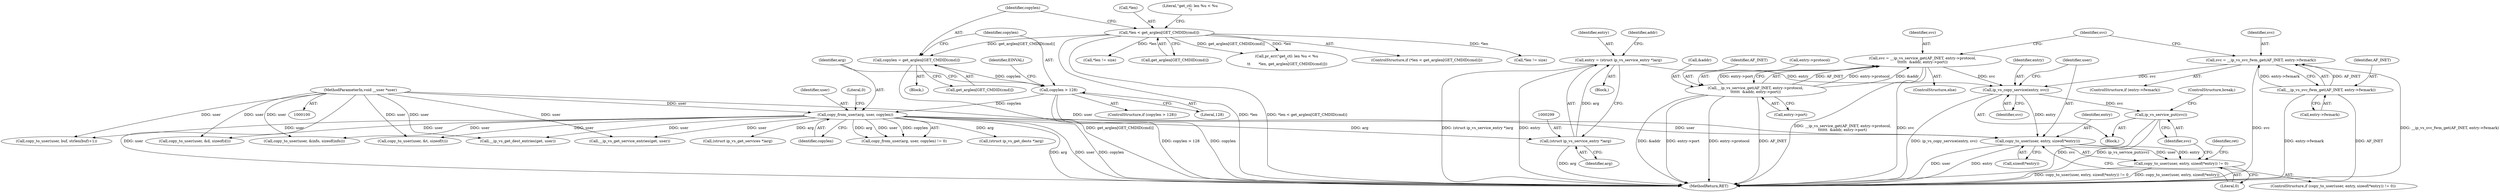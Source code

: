 digraph "0_linux_04bcef2a83f40c6db24222b27a52892cba39dffb@API" {
"1000335" [label="(Call,ip_vs_copy_service(entry, svc))"];
"1000296" [label="(Call,entry = (struct ip_vs_service_entry *)arg)"];
"1000298" [label="(Call,(struct ip_vs_service_entry *)arg)"];
"1000165" [label="(Call,copy_from_user(arg, user, copylen))"];
"1000103" [label="(MethodParameterIn,void __user *user)"];
"1000157" [label="(Call,copylen > 128)"];
"1000150" [label="(Call,copylen = get_arglen[GET_CMDID(cmd)])"];
"1000131" [label="(Call,*len < get_arglen[GET_CMDID(cmd)])"];
"1000312" [label="(Call,svc = __ip_vs_svc_fwm_get(AF_INET, entry->fwmark))"];
"1000314" [label="(Call,__ip_vs_svc_fwm_get(AF_INET, entry->fwmark))"];
"1000320" [label="(Call,svc = __ip_vs_service_get(AF_INET, entry->protocol,\n\t\t\t\t\t\t  &addr, entry->port))"];
"1000322" [label="(Call,__ip_vs_service_get(AF_INET, entry->protocol,\n\t\t\t\t\t\t  &addr, entry->port))"];
"1000340" [label="(Call,copy_to_user(user, entry, sizeof(*entry)))"];
"1000339" [label="(Call,copy_to_user(user, entry, sizeof(*entry)) != 0)"];
"1000351" [label="(Call,ip_vs_service_put(svc))"];
"1000297" [label="(Identifier,entry)"];
"1000334" [label="(Block,)"];
"1000365" [label="(Call,(struct ip_vs_get_dests *)arg)"];
"1000150" [label="(Call,copylen = get_arglen[GET_CMDID(cmd)])"];
"1000167" [label="(Identifier,user)"];
"1000131" [label="(Call,*len < get_arglen[GET_CMDID(cmd)])"];
"1000287" [label="(Call,__ip_vs_get_service_entries(get, user))"];
"1000329" [label="(Call,entry->port)"];
"1000314" [label="(Call,__ip_vs_svc_fwm_get(AF_INET, entry->fwmark))"];
"1000336" [label="(Identifier,entry)"];
"1000303" [label="(Identifier,addr)"];
"1000351" [label="(Call,ip_vs_service_put(svc))"];
"1000320" [label="(Call,svc = __ip_vs_service_get(AF_INET, entry->protocol,\n\t\t\t\t\t\t  &addr, entry->port))"];
"1000296" [label="(Call,entry = (struct ip_vs_service_entry *)arg)"];
"1000254" [label="(Call,(struct ip_vs_get_services *)arg)"];
"1000139" [label="(Call,pr_err(\"get_ctl: len %u < %u\n\",\n \t\t       *len, get_arglen[GET_CMDID(cmd)]))"];
"1000105" [label="(Block,)"];
"1000358" [label="(ControlStructure,break;)"];
"1000343" [label="(Call,sizeof(*entry))"];
"1000337" [label="(Identifier,svc)"];
"1000315" [label="(Identifier,AF_INET)"];
"1000321" [label="(Identifier,svc)"];
"1000339" [label="(Call,copy_to_user(user, entry, sizeof(*entry)) != 0)"];
"1000520" [label="(MethodReturn,RET)"];
"1000165" [label="(Call,copy_from_user(arg, user, copylen))"];
"1000338" [label="(ControlStructure,if (copy_to_user(user, entry, sizeof(*entry)) != 0))"];
"1000319" [label="(ControlStructure,else)"];
"1000316" [label="(Call,entry->fwmark)"];
"1000410" [label="(Call,copy_to_user(user, &t, sizeof(t)))"];
"1000341" [label="(Identifier,user)"];
"1000156" [label="(ControlStructure,if (copylen > 128))"];
"1000352" [label="(Identifier,svc)"];
"1000335" [label="(Call,ip_vs_copy_service(entry, svc))"];
"1000130" [label="(ControlStructure,if (*len < get_arglen[GET_CMDID(cmd)]))"];
"1000157" [label="(Call,copylen > 128)"];
"1000497" [label="(Call,copy_to_user(user, &d, sizeof(d)))"];
"1000312" [label="(Call,svc = __ip_vs_svc_fwm_get(AF_INET, entry->fwmark))"];
"1000158" [label="(Identifier,copylen)"];
"1000333" [label="(Identifier,svc)"];
"1000166" [label="(Identifier,arg)"];
"1000134" [label="(Call,get_arglen[GET_CMDID(cmd)])"];
"1000308" [label="(ControlStructure,if (entry->fwmark))"];
"1000322" [label="(Call,__ip_vs_service_get(AF_INET, entry->protocol,\n\t\t\t\t\t\t  &addr, entry->port))"];
"1000236" [label="(Call,copy_to_user(user, &info, sizeof(info)))"];
"1000346" [label="(Literal,0)"];
"1000140" [label="(Literal,\"get_ctl: len %u < %u\n\")"];
"1000348" [label="(Identifier,ret)"];
"1000327" [label="(Call,&addr)"];
"1000159" [label="(Literal,128)"];
"1000152" [label="(Call,get_arglen[GET_CMDID(cmd)])"];
"1000151" [label="(Identifier,copylen)"];
"1000270" [label="(Call,*len != size)"];
"1000313" [label="(Identifier,svc)"];
"1000162" [label="(Identifier,EINVAL)"];
"1000342" [label="(Identifier,entry)"];
"1000300" [label="(Identifier,arg)"];
"1000292" [label="(Block,)"];
"1000323" [label="(Identifier,AF_INET)"];
"1000168" [label="(Identifier,copylen)"];
"1000324" [label="(Call,entry->protocol)"];
"1000340" [label="(Call,copy_to_user(user, entry, sizeof(*entry)))"];
"1000298" [label="(Call,(struct ip_vs_service_entry *)arg)"];
"1000381" [label="(Call,*len != size)"];
"1000164" [label="(Call,copy_from_user(arg, user, copylen) != 0)"];
"1000169" [label="(Literal,0)"];
"1000398" [label="(Call,__ip_vs_get_dest_entries(get, user))"];
"1000103" [label="(MethodParameterIn,void __user *user)"];
"1000194" [label="(Call,copy_to_user(user, buf, strlen(buf)+1))"];
"1000132" [label="(Call,*len)"];
"1000335" -> "1000334"  [label="AST: "];
"1000335" -> "1000337"  [label="CFG: "];
"1000336" -> "1000335"  [label="AST: "];
"1000337" -> "1000335"  [label="AST: "];
"1000341" -> "1000335"  [label="CFG: "];
"1000335" -> "1000520"  [label="DDG: ip_vs_copy_service(entry, svc)"];
"1000296" -> "1000335"  [label="DDG: entry"];
"1000312" -> "1000335"  [label="DDG: svc"];
"1000320" -> "1000335"  [label="DDG: svc"];
"1000335" -> "1000340"  [label="DDG: entry"];
"1000335" -> "1000351"  [label="DDG: svc"];
"1000296" -> "1000292"  [label="AST: "];
"1000296" -> "1000298"  [label="CFG: "];
"1000297" -> "1000296"  [label="AST: "];
"1000298" -> "1000296"  [label="AST: "];
"1000303" -> "1000296"  [label="CFG: "];
"1000296" -> "1000520"  [label="DDG: (struct ip_vs_service_entry *)arg"];
"1000296" -> "1000520"  [label="DDG: entry"];
"1000298" -> "1000296"  [label="DDG: arg"];
"1000298" -> "1000300"  [label="CFG: "];
"1000299" -> "1000298"  [label="AST: "];
"1000300" -> "1000298"  [label="AST: "];
"1000298" -> "1000520"  [label="DDG: arg"];
"1000165" -> "1000298"  [label="DDG: arg"];
"1000165" -> "1000164"  [label="AST: "];
"1000165" -> "1000168"  [label="CFG: "];
"1000166" -> "1000165"  [label="AST: "];
"1000167" -> "1000165"  [label="AST: "];
"1000168" -> "1000165"  [label="AST: "];
"1000169" -> "1000165"  [label="CFG: "];
"1000165" -> "1000520"  [label="DDG: copylen"];
"1000165" -> "1000520"  [label="DDG: arg"];
"1000165" -> "1000520"  [label="DDG: user"];
"1000165" -> "1000164"  [label="DDG: arg"];
"1000165" -> "1000164"  [label="DDG: user"];
"1000165" -> "1000164"  [label="DDG: copylen"];
"1000103" -> "1000165"  [label="DDG: user"];
"1000157" -> "1000165"  [label="DDG: copylen"];
"1000165" -> "1000194"  [label="DDG: user"];
"1000165" -> "1000236"  [label="DDG: user"];
"1000165" -> "1000254"  [label="DDG: arg"];
"1000165" -> "1000287"  [label="DDG: user"];
"1000165" -> "1000340"  [label="DDG: user"];
"1000165" -> "1000365"  [label="DDG: arg"];
"1000165" -> "1000398"  [label="DDG: user"];
"1000165" -> "1000410"  [label="DDG: user"];
"1000165" -> "1000497"  [label="DDG: user"];
"1000103" -> "1000100"  [label="AST: "];
"1000103" -> "1000520"  [label="DDG: user"];
"1000103" -> "1000194"  [label="DDG: user"];
"1000103" -> "1000236"  [label="DDG: user"];
"1000103" -> "1000287"  [label="DDG: user"];
"1000103" -> "1000340"  [label="DDG: user"];
"1000103" -> "1000398"  [label="DDG: user"];
"1000103" -> "1000410"  [label="DDG: user"];
"1000103" -> "1000497"  [label="DDG: user"];
"1000157" -> "1000156"  [label="AST: "];
"1000157" -> "1000159"  [label="CFG: "];
"1000158" -> "1000157"  [label="AST: "];
"1000159" -> "1000157"  [label="AST: "];
"1000162" -> "1000157"  [label="CFG: "];
"1000166" -> "1000157"  [label="CFG: "];
"1000157" -> "1000520"  [label="DDG: copylen > 128"];
"1000157" -> "1000520"  [label="DDG: copylen"];
"1000150" -> "1000157"  [label="DDG: copylen"];
"1000150" -> "1000105"  [label="AST: "];
"1000150" -> "1000152"  [label="CFG: "];
"1000151" -> "1000150"  [label="AST: "];
"1000152" -> "1000150"  [label="AST: "];
"1000158" -> "1000150"  [label="CFG: "];
"1000150" -> "1000520"  [label="DDG: get_arglen[GET_CMDID(cmd)]"];
"1000131" -> "1000150"  [label="DDG: get_arglen[GET_CMDID(cmd)]"];
"1000131" -> "1000130"  [label="AST: "];
"1000131" -> "1000134"  [label="CFG: "];
"1000132" -> "1000131"  [label="AST: "];
"1000134" -> "1000131"  [label="AST: "];
"1000140" -> "1000131"  [label="CFG: "];
"1000151" -> "1000131"  [label="CFG: "];
"1000131" -> "1000520"  [label="DDG: *len"];
"1000131" -> "1000520"  [label="DDG: *len < get_arglen[GET_CMDID(cmd)]"];
"1000131" -> "1000139"  [label="DDG: *len"];
"1000131" -> "1000139"  [label="DDG: get_arglen[GET_CMDID(cmd)]"];
"1000131" -> "1000270"  [label="DDG: *len"];
"1000131" -> "1000381"  [label="DDG: *len"];
"1000312" -> "1000308"  [label="AST: "];
"1000312" -> "1000314"  [label="CFG: "];
"1000313" -> "1000312"  [label="AST: "];
"1000314" -> "1000312"  [label="AST: "];
"1000333" -> "1000312"  [label="CFG: "];
"1000312" -> "1000520"  [label="DDG: svc"];
"1000312" -> "1000520"  [label="DDG: __ip_vs_svc_fwm_get(AF_INET, entry->fwmark)"];
"1000314" -> "1000312"  [label="DDG: AF_INET"];
"1000314" -> "1000312"  [label="DDG: entry->fwmark"];
"1000314" -> "1000316"  [label="CFG: "];
"1000315" -> "1000314"  [label="AST: "];
"1000316" -> "1000314"  [label="AST: "];
"1000314" -> "1000520"  [label="DDG: AF_INET"];
"1000314" -> "1000520"  [label="DDG: entry->fwmark"];
"1000320" -> "1000319"  [label="AST: "];
"1000320" -> "1000322"  [label="CFG: "];
"1000321" -> "1000320"  [label="AST: "];
"1000322" -> "1000320"  [label="AST: "];
"1000333" -> "1000320"  [label="CFG: "];
"1000320" -> "1000520"  [label="DDG: __ip_vs_service_get(AF_INET, entry->protocol,\n\t\t\t\t\t\t  &addr, entry->port)"];
"1000320" -> "1000520"  [label="DDG: svc"];
"1000322" -> "1000320"  [label="DDG: AF_INET"];
"1000322" -> "1000320"  [label="DDG: entry->protocol"];
"1000322" -> "1000320"  [label="DDG: &addr"];
"1000322" -> "1000320"  [label="DDG: entry->port"];
"1000322" -> "1000329"  [label="CFG: "];
"1000323" -> "1000322"  [label="AST: "];
"1000324" -> "1000322"  [label="AST: "];
"1000327" -> "1000322"  [label="AST: "];
"1000329" -> "1000322"  [label="AST: "];
"1000322" -> "1000520"  [label="DDG: entry->port"];
"1000322" -> "1000520"  [label="DDG: entry->protocol"];
"1000322" -> "1000520"  [label="DDG: AF_INET"];
"1000322" -> "1000520"  [label="DDG: &addr"];
"1000340" -> "1000339"  [label="AST: "];
"1000340" -> "1000343"  [label="CFG: "];
"1000341" -> "1000340"  [label="AST: "];
"1000342" -> "1000340"  [label="AST: "];
"1000343" -> "1000340"  [label="AST: "];
"1000346" -> "1000340"  [label="CFG: "];
"1000340" -> "1000520"  [label="DDG: entry"];
"1000340" -> "1000520"  [label="DDG: user"];
"1000340" -> "1000339"  [label="DDG: user"];
"1000340" -> "1000339"  [label="DDG: entry"];
"1000339" -> "1000338"  [label="AST: "];
"1000339" -> "1000346"  [label="CFG: "];
"1000346" -> "1000339"  [label="AST: "];
"1000348" -> "1000339"  [label="CFG: "];
"1000352" -> "1000339"  [label="CFG: "];
"1000339" -> "1000520"  [label="DDG: copy_to_user(user, entry, sizeof(*entry)) != 0"];
"1000339" -> "1000520"  [label="DDG: copy_to_user(user, entry, sizeof(*entry))"];
"1000351" -> "1000334"  [label="AST: "];
"1000351" -> "1000352"  [label="CFG: "];
"1000352" -> "1000351"  [label="AST: "];
"1000358" -> "1000351"  [label="CFG: "];
"1000351" -> "1000520"  [label="DDG: ip_vs_service_put(svc)"];
"1000351" -> "1000520"  [label="DDG: svc"];
}
